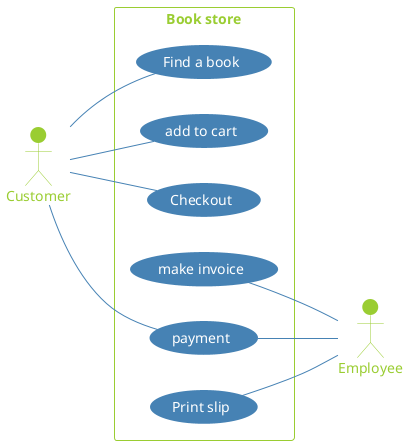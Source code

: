 @startuml book-store
actor Customer
actor Employee
left to right direction

skinparam Shadowing false
skinparam actor{
    FontColor yellowgreen
    BackgroundColor yellowgreen
    BorderColor yellowgreen
}
skinparam rectangle{    
    FontColor yellowgreen
    BorderColor yellowgreen
}
skinparam usecase {
    FontColor White 
    ArrowColor SteelBlue
    BackgroundColor SteelBlue
    BorderColor SteelBlue   
}
rectangle "Book store"{
    Customer -- (Find a book)
    Customer -- (add to cart)
    Customer -- (Checkout)
    (make invoice) -- Employee
    Customer -- (payment)
    (payment) -- Employee
    (Print slip) -- Employee
}
@enduml
